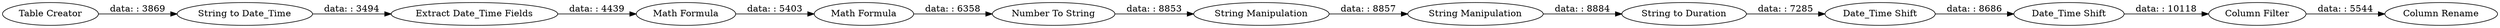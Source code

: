 digraph {
	"1873101696460398984_1" [label="Table Creator"]
	"1873101696460398984_11" [label="Date_Time Shift"]
	"1873101696460398984_10" [label="String Manipulation"]
	"1873101696460398984_13" [label="Column Filter"]
	"1873101696460398984_3" [label="Extract Date_Time Fields"]
	"1873101696460398984_12" [label="Date_Time Shift"]
	"1873101696460398984_14" [label="Column Rename"]
	"1873101696460398984_5" [label="String to Duration"]
	"1873101696460398984_6" [label="Number To String"]
	"1873101696460398984_9" [label="Math Formula"]
	"1873101696460398984_2" [label="String to Date_Time"]
	"1873101696460398984_7" [label="String Manipulation"]
	"1873101696460398984_8" [label="Math Formula"]
	"1873101696460398984_5" -> "1873101696460398984_11" [label="data: : 7285"]
	"1873101696460398984_13" -> "1873101696460398984_14" [label="data: : 5544"]
	"1873101696460398984_12" -> "1873101696460398984_13" [label="data: : 10118"]
	"1873101696460398984_11" -> "1873101696460398984_12" [label="data: : 8686"]
	"1873101696460398984_1" -> "1873101696460398984_2" [label="data: : 3869"]
	"1873101696460398984_7" -> "1873101696460398984_5" [label="data: : 8884"]
	"1873101696460398984_9" -> "1873101696460398984_6" [label="data: : 6358"]
	"1873101696460398984_10" -> "1873101696460398984_7" [label="data: : 8857"]
	"1873101696460398984_6" -> "1873101696460398984_10" [label="data: : 8853"]
	"1873101696460398984_3" -> "1873101696460398984_8" [label="data: : 4439"]
	"1873101696460398984_8" -> "1873101696460398984_9" [label="data: : 5403"]
	"1873101696460398984_2" -> "1873101696460398984_3" [label="data: : 3494"]
	rankdir=LR
}
